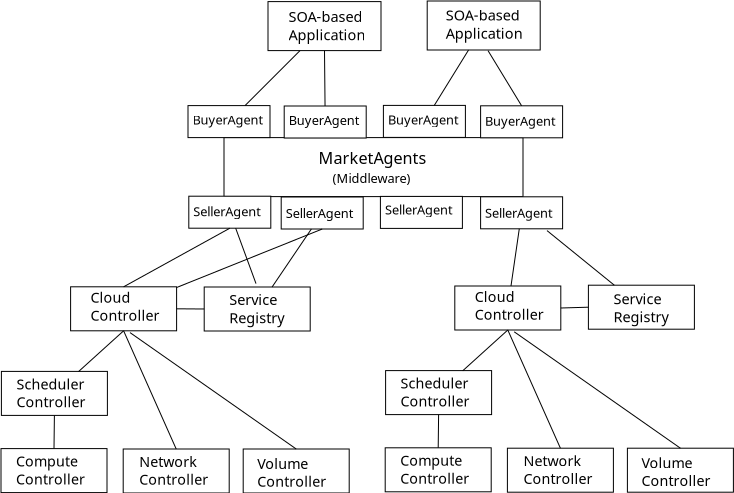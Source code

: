 <?xml version="1.0" encoding="UTF-8"?>
<dia:diagram xmlns:dia="http://www.lysator.liu.se/~alla/dia/">
  <dia:layer name="Background" visible="true" active="true">
    <dia:object type="Standard - Box" version="0" id="O0">
      <dia:attribute name="obj_pos">
        <dia:point val="1.9,24.4"/>
      </dia:attribute>
      <dia:attribute name="obj_bb">
        <dia:rectangle val="1.9,24.4;7.2,26.6"/>
      </dia:attribute>
      <dia:attribute name="elem_corner">
        <dia:point val="1.9,24.4"/>
      </dia:attribute>
      <dia:attribute name="elem_width">
        <dia:real val="5.3"/>
      </dia:attribute>
      <dia:attribute name="elem_height">
        <dia:real val="2.2"/>
      </dia:attribute>
      <dia:attribute name="border_width">
        <dia:real val="0"/>
      </dia:attribute>
      <dia:attribute name="show_background">
        <dia:boolean val="true"/>
      </dia:attribute>
    </dia:object>
    <dia:object type="Standard - Text" version="1" id="O1">
      <dia:attribute name="obj_pos">
        <dia:point val="2.65,25.3"/>
      </dia:attribute>
      <dia:attribute name="obj_bb">
        <dia:rectangle val="2.65,24.637;6.17,26.362"/>
      </dia:attribute>
      <dia:attribute name="text">
        <dia:composite type="text">
          <dia:attribute name="string">
            <dia:string>#Compute
Controller#</dia:string>
          </dia:attribute>
          <dia:attribute name="font">
            <dia:font family="sans" style="0" name="Helvetica"/>
          </dia:attribute>
          <dia:attribute name="height">
            <dia:real val="0.892"/>
          </dia:attribute>
          <dia:attribute name="pos">
            <dia:point val="2.65,25.3"/>
          </dia:attribute>
          <dia:attribute name="color">
            <dia:color val="#000000"/>
          </dia:attribute>
          <dia:attribute name="alignment">
            <dia:enum val="0"/>
          </dia:attribute>
        </dia:composite>
      </dia:attribute>
      <dia:attribute name="valign">
        <dia:enum val="3"/>
      </dia:attribute>
    </dia:object>
    <dia:object type="Standard - Box" version="0" id="O2">
      <dia:attribute name="obj_pos">
        <dia:point val="8.01,24.42"/>
      </dia:attribute>
      <dia:attribute name="obj_bb">
        <dia:rectangle val="8.01,24.42;13.31,26.62"/>
      </dia:attribute>
      <dia:attribute name="elem_corner">
        <dia:point val="8.01,24.42"/>
      </dia:attribute>
      <dia:attribute name="elem_width">
        <dia:real val="5.3"/>
      </dia:attribute>
      <dia:attribute name="elem_height">
        <dia:real val="2.2"/>
      </dia:attribute>
      <dia:attribute name="border_width">
        <dia:real val="0"/>
      </dia:attribute>
      <dia:attribute name="show_background">
        <dia:boolean val="true"/>
      </dia:attribute>
    </dia:object>
    <dia:object type="Standard - Text" version="1" id="O3">
      <dia:attribute name="obj_pos">
        <dia:point val="8.81,25.32"/>
      </dia:attribute>
      <dia:attribute name="obj_bb">
        <dia:rectangle val="8.81,24.657;12.33,26.382"/>
      </dia:attribute>
      <dia:attribute name="text">
        <dia:composite type="text">
          <dia:attribute name="string">
            <dia:string>#Network
Controller#</dia:string>
          </dia:attribute>
          <dia:attribute name="font">
            <dia:font family="sans" style="0" name="Helvetica"/>
          </dia:attribute>
          <dia:attribute name="height">
            <dia:real val="0.892"/>
          </dia:attribute>
          <dia:attribute name="pos">
            <dia:point val="8.81,25.32"/>
          </dia:attribute>
          <dia:attribute name="color">
            <dia:color val="#000000"/>
          </dia:attribute>
          <dia:attribute name="alignment">
            <dia:enum val="0"/>
          </dia:attribute>
        </dia:composite>
      </dia:attribute>
      <dia:attribute name="valign">
        <dia:enum val="3"/>
      </dia:attribute>
    </dia:object>
    <dia:object type="Standard - Box" version="0" id="O4">
      <dia:attribute name="obj_pos">
        <dia:point val="14.01,24.42"/>
      </dia:attribute>
      <dia:attribute name="obj_bb">
        <dia:rectangle val="14.01,24.42;19.31,26.62"/>
      </dia:attribute>
      <dia:attribute name="elem_corner">
        <dia:point val="14.01,24.42"/>
      </dia:attribute>
      <dia:attribute name="elem_width">
        <dia:real val="5.3"/>
      </dia:attribute>
      <dia:attribute name="elem_height">
        <dia:real val="2.2"/>
      </dia:attribute>
      <dia:attribute name="border_width">
        <dia:real val="0"/>
      </dia:attribute>
      <dia:attribute name="show_background">
        <dia:boolean val="true"/>
      </dia:attribute>
    </dia:object>
    <dia:object type="Standard - Text" version="1" id="O5">
      <dia:attribute name="obj_pos">
        <dia:point val="14.71,25.42"/>
      </dia:attribute>
      <dia:attribute name="obj_bb">
        <dia:rectangle val="14.71,24.758;18.23,26.482"/>
      </dia:attribute>
      <dia:attribute name="text">
        <dia:composite type="text">
          <dia:attribute name="string">
            <dia:string>#Volume
Controller#</dia:string>
          </dia:attribute>
          <dia:attribute name="font">
            <dia:font family="sans" style="0" name="Helvetica"/>
          </dia:attribute>
          <dia:attribute name="height">
            <dia:real val="0.892"/>
          </dia:attribute>
          <dia:attribute name="pos">
            <dia:point val="14.71,25.42"/>
          </dia:attribute>
          <dia:attribute name="color">
            <dia:color val="#000000"/>
          </dia:attribute>
          <dia:attribute name="alignment">
            <dia:enum val="0"/>
          </dia:attribute>
        </dia:composite>
      </dia:attribute>
      <dia:attribute name="valign">
        <dia:enum val="3"/>
      </dia:attribute>
    </dia:object>
    <dia:object type="Standard - Box" version="0" id="O6">
      <dia:attribute name="obj_pos">
        <dia:point val="1.92,20.54"/>
      </dia:attribute>
      <dia:attribute name="obj_bb">
        <dia:rectangle val="1.92,20.54;7.22,22.74"/>
      </dia:attribute>
      <dia:attribute name="elem_corner">
        <dia:point val="1.92,20.54"/>
      </dia:attribute>
      <dia:attribute name="elem_width">
        <dia:real val="5.3"/>
      </dia:attribute>
      <dia:attribute name="elem_height">
        <dia:real val="2.2"/>
      </dia:attribute>
      <dia:attribute name="border_width">
        <dia:real val="0"/>
      </dia:attribute>
      <dia:attribute name="show_background">
        <dia:boolean val="true"/>
      </dia:attribute>
    </dia:object>
    <dia:object type="Standard - Text" version="1" id="O7">
      <dia:attribute name="obj_pos">
        <dia:point val="2.67,21.44"/>
      </dia:attribute>
      <dia:attribute name="obj_bb">
        <dia:rectangle val="2.67,20.777;6.25,22.502"/>
      </dia:attribute>
      <dia:attribute name="text">
        <dia:composite type="text">
          <dia:attribute name="string">
            <dia:string>#Scheduler
Controller#</dia:string>
          </dia:attribute>
          <dia:attribute name="font">
            <dia:font family="sans" style="0" name="Helvetica"/>
          </dia:attribute>
          <dia:attribute name="height">
            <dia:real val="0.892"/>
          </dia:attribute>
          <dia:attribute name="pos">
            <dia:point val="2.67,21.44"/>
          </dia:attribute>
          <dia:attribute name="color">
            <dia:color val="#000000"/>
          </dia:attribute>
          <dia:attribute name="alignment">
            <dia:enum val="0"/>
          </dia:attribute>
        </dia:composite>
      </dia:attribute>
      <dia:attribute name="valign">
        <dia:enum val="3"/>
      </dia:attribute>
    </dia:object>
    <dia:object type="Standard - Box" version="0" id="O8">
      <dia:attribute name="obj_pos">
        <dia:point val="5.38,16.31"/>
      </dia:attribute>
      <dia:attribute name="obj_bb">
        <dia:rectangle val="5.38,16.31;10.68,18.51"/>
      </dia:attribute>
      <dia:attribute name="elem_corner">
        <dia:point val="5.38,16.31"/>
      </dia:attribute>
      <dia:attribute name="elem_width">
        <dia:real val="5.3"/>
      </dia:attribute>
      <dia:attribute name="elem_height">
        <dia:real val="2.2"/>
      </dia:attribute>
      <dia:attribute name="border_width">
        <dia:real val="0"/>
      </dia:attribute>
      <dia:attribute name="show_background">
        <dia:boolean val="true"/>
      </dia:attribute>
    </dia:object>
    <dia:object type="Standard - Text" version="1" id="O9">
      <dia:attribute name="obj_pos">
        <dia:point val="6.38,17.11"/>
      </dia:attribute>
      <dia:attribute name="obj_bb">
        <dia:rectangle val="6.38,16.448;9.9,18.172"/>
      </dia:attribute>
      <dia:attribute name="text">
        <dia:composite type="text">
          <dia:attribute name="string">
            <dia:string>#Cloud
Controller#</dia:string>
          </dia:attribute>
          <dia:attribute name="font">
            <dia:font family="sans" style="0" name="Helvetica"/>
          </dia:attribute>
          <dia:attribute name="height">
            <dia:real val="0.892"/>
          </dia:attribute>
          <dia:attribute name="pos">
            <dia:point val="6.38,17.11"/>
          </dia:attribute>
          <dia:attribute name="color">
            <dia:color val="#000000"/>
          </dia:attribute>
          <dia:attribute name="alignment">
            <dia:enum val="0"/>
          </dia:attribute>
        </dia:composite>
      </dia:attribute>
      <dia:attribute name="valign">
        <dia:enum val="3"/>
      </dia:attribute>
    </dia:object>
    <dia:object type="Standard - Line" version="0" id="O10">
      <dia:attribute name="obj_pos">
        <dia:point val="4.57,22.74"/>
      </dia:attribute>
      <dia:attribute name="obj_bb">
        <dia:rectangle val="4.55,22.74;4.57,24.4"/>
      </dia:attribute>
      <dia:attribute name="conn_endpoints">
        <dia:point val="4.57,22.74"/>
        <dia:point val="4.55,24.4"/>
      </dia:attribute>
      <dia:attribute name="numcp">
        <dia:int val="1"/>
      </dia:attribute>
      <dia:attribute name="line_width">
        <dia:real val="0"/>
      </dia:attribute>
      <dia:connections>
        <dia:connection handle="0" to="O6" connection="6"/>
        <dia:connection handle="1" to="O0" connection="1"/>
      </dia:connections>
    </dia:object>
    <dia:object type="Standard - Line" version="0" id="O11">
      <dia:attribute name="obj_pos">
        <dia:point val="5.773,20.552"/>
      </dia:attribute>
      <dia:attribute name="obj_bb">
        <dia:rectangle val="5.773,18.51;8.03,20.552"/>
      </dia:attribute>
      <dia:attribute name="conn_endpoints">
        <dia:point val="5.773,20.552"/>
        <dia:point val="8.03,18.51"/>
      </dia:attribute>
      <dia:attribute name="numcp">
        <dia:int val="1"/>
      </dia:attribute>
      <dia:attribute name="line_width">
        <dia:real val="0"/>
      </dia:attribute>
      <dia:connections>
        <dia:connection handle="0" to="O6" connection="8"/>
        <dia:connection handle="1" to="O8" connection="6"/>
      </dia:connections>
    </dia:object>
    <dia:object type="Standard - Box" version="0" id="O12">
      <dia:attribute name="obj_pos">
        <dia:point val="12.06,16.32"/>
      </dia:attribute>
      <dia:attribute name="obj_bb">
        <dia:rectangle val="12.06,16.32;17.36,18.52"/>
      </dia:attribute>
      <dia:attribute name="elem_corner">
        <dia:point val="12.06,16.32"/>
      </dia:attribute>
      <dia:attribute name="elem_width">
        <dia:real val="5.3"/>
      </dia:attribute>
      <dia:attribute name="elem_height">
        <dia:real val="2.2"/>
      </dia:attribute>
      <dia:attribute name="border_width">
        <dia:real val="0"/>
      </dia:attribute>
      <dia:attribute name="show_background">
        <dia:boolean val="true"/>
      </dia:attribute>
    </dia:object>
    <dia:object type="Standard - Text" version="1" id="O13">
      <dia:attribute name="obj_pos">
        <dia:point val="13.31,17.22"/>
      </dia:attribute>
      <dia:attribute name="obj_bb">
        <dia:rectangle val="13.31,16.545;16.275,18.298"/>
      </dia:attribute>
      <dia:attribute name="text">
        <dia:composite type="text">
          <dia:attribute name="string">
            <dia:string>#Service
Registry#</dia:string>
          </dia:attribute>
          <dia:attribute name="font">
            <dia:font family="sans" style="0" name="Helvetica"/>
          </dia:attribute>
          <dia:attribute name="height">
            <dia:real val="0.906"/>
          </dia:attribute>
          <dia:attribute name="pos">
            <dia:point val="13.31,17.22"/>
          </dia:attribute>
          <dia:attribute name="color">
            <dia:color val="#000000"/>
          </dia:attribute>
          <dia:attribute name="alignment">
            <dia:enum val="0"/>
          </dia:attribute>
        </dia:composite>
      </dia:attribute>
      <dia:attribute name="valign">
        <dia:enum val="3"/>
      </dia:attribute>
    </dia:object>
    <dia:object type="Standard - Line" version="0" id="O14">
      <dia:attribute name="obj_pos">
        <dia:point val="10.66,24.42"/>
      </dia:attribute>
      <dia:attribute name="obj_bb">
        <dia:rectangle val="8.03,18.51;10.66,24.42"/>
      </dia:attribute>
      <dia:attribute name="conn_endpoints">
        <dia:point val="10.66,24.42"/>
        <dia:point val="8.03,18.51"/>
      </dia:attribute>
      <dia:attribute name="numcp">
        <dia:int val="1"/>
      </dia:attribute>
      <dia:attribute name="line_width">
        <dia:real val="0"/>
      </dia:attribute>
      <dia:connections>
        <dia:connection handle="0" to="O2" connection="1"/>
        <dia:connection handle="1" to="O8" connection="6"/>
      </dia:connections>
    </dia:object>
    <dia:object type="Standard - Line" version="0" id="O15">
      <dia:attribute name="obj_pos">
        <dia:point val="16.66,24.42"/>
      </dia:attribute>
      <dia:attribute name="obj_bb">
        <dia:rectangle val="8.35,18.6;16.66,24.42"/>
      </dia:attribute>
      <dia:attribute name="conn_endpoints">
        <dia:point val="16.66,24.42"/>
        <dia:point val="8.35,18.6"/>
      </dia:attribute>
      <dia:attribute name="numcp">
        <dia:int val="1"/>
      </dia:attribute>
      <dia:attribute name="line_width">
        <dia:real val="0"/>
      </dia:attribute>
      <dia:connections>
        <dia:connection handle="0" to="O4" connection="1"/>
      </dia:connections>
    </dia:object>
    <dia:object type="Standard - Box" version="0" id="O16">
      <dia:attribute name="obj_pos">
        <dia:point val="21.11,24.36"/>
      </dia:attribute>
      <dia:attribute name="obj_bb">
        <dia:rectangle val="21.11,24.36;26.41,26.56"/>
      </dia:attribute>
      <dia:attribute name="elem_corner">
        <dia:point val="21.11,24.36"/>
      </dia:attribute>
      <dia:attribute name="elem_width">
        <dia:real val="5.3"/>
      </dia:attribute>
      <dia:attribute name="elem_height">
        <dia:real val="2.2"/>
      </dia:attribute>
      <dia:attribute name="border_width">
        <dia:real val="0"/>
      </dia:attribute>
      <dia:attribute name="show_background">
        <dia:boolean val="true"/>
      </dia:attribute>
    </dia:object>
    <dia:object type="Standard - Text" version="1" id="O17">
      <dia:attribute name="obj_pos">
        <dia:point val="21.86,25.26"/>
      </dia:attribute>
      <dia:attribute name="obj_bb">
        <dia:rectangle val="21.86,24.598;25.38,26.322"/>
      </dia:attribute>
      <dia:attribute name="text">
        <dia:composite type="text">
          <dia:attribute name="string">
            <dia:string>#Compute
Controller#</dia:string>
          </dia:attribute>
          <dia:attribute name="font">
            <dia:font family="sans" style="0" name="Helvetica"/>
          </dia:attribute>
          <dia:attribute name="height">
            <dia:real val="0.892"/>
          </dia:attribute>
          <dia:attribute name="pos">
            <dia:point val="21.86,25.26"/>
          </dia:attribute>
          <dia:attribute name="color">
            <dia:color val="#000000"/>
          </dia:attribute>
          <dia:attribute name="alignment">
            <dia:enum val="0"/>
          </dia:attribute>
        </dia:composite>
      </dia:attribute>
      <dia:attribute name="valign">
        <dia:enum val="3"/>
      </dia:attribute>
    </dia:object>
    <dia:object type="Standard - Box" version="0" id="O18">
      <dia:attribute name="obj_pos">
        <dia:point val="27.22,24.38"/>
      </dia:attribute>
      <dia:attribute name="obj_bb">
        <dia:rectangle val="27.22,24.38;32.52,26.58"/>
      </dia:attribute>
      <dia:attribute name="elem_corner">
        <dia:point val="27.22,24.38"/>
      </dia:attribute>
      <dia:attribute name="elem_width">
        <dia:real val="5.3"/>
      </dia:attribute>
      <dia:attribute name="elem_height">
        <dia:real val="2.2"/>
      </dia:attribute>
      <dia:attribute name="border_width">
        <dia:real val="0"/>
      </dia:attribute>
      <dia:attribute name="show_background">
        <dia:boolean val="true"/>
      </dia:attribute>
    </dia:object>
    <dia:object type="Standard - Text" version="1" id="O19">
      <dia:attribute name="obj_pos">
        <dia:point val="28.02,25.28"/>
      </dia:attribute>
      <dia:attribute name="obj_bb">
        <dia:rectangle val="28.02,24.617;31.54,26.342"/>
      </dia:attribute>
      <dia:attribute name="text">
        <dia:composite type="text">
          <dia:attribute name="string">
            <dia:string>#Network
Controller#</dia:string>
          </dia:attribute>
          <dia:attribute name="font">
            <dia:font family="sans" style="0" name="Helvetica"/>
          </dia:attribute>
          <dia:attribute name="height">
            <dia:real val="0.892"/>
          </dia:attribute>
          <dia:attribute name="pos">
            <dia:point val="28.02,25.28"/>
          </dia:attribute>
          <dia:attribute name="color">
            <dia:color val="#000000"/>
          </dia:attribute>
          <dia:attribute name="alignment">
            <dia:enum val="0"/>
          </dia:attribute>
        </dia:composite>
      </dia:attribute>
      <dia:attribute name="valign">
        <dia:enum val="3"/>
      </dia:attribute>
    </dia:object>
    <dia:object type="Standard - Box" version="0" id="O20">
      <dia:attribute name="obj_pos">
        <dia:point val="33.22,24.38"/>
      </dia:attribute>
      <dia:attribute name="obj_bb">
        <dia:rectangle val="33.22,24.38;38.52,26.58"/>
      </dia:attribute>
      <dia:attribute name="elem_corner">
        <dia:point val="33.22,24.38"/>
      </dia:attribute>
      <dia:attribute name="elem_width">
        <dia:real val="5.3"/>
      </dia:attribute>
      <dia:attribute name="elem_height">
        <dia:real val="2.2"/>
      </dia:attribute>
      <dia:attribute name="border_width">
        <dia:real val="0"/>
      </dia:attribute>
      <dia:attribute name="show_background">
        <dia:boolean val="true"/>
      </dia:attribute>
    </dia:object>
    <dia:object type="Standard - Text" version="1" id="O21">
      <dia:attribute name="obj_pos">
        <dia:point val="33.92,25.38"/>
      </dia:attribute>
      <dia:attribute name="obj_bb">
        <dia:rectangle val="33.92,24.718;37.44,26.442"/>
      </dia:attribute>
      <dia:attribute name="text">
        <dia:composite type="text">
          <dia:attribute name="string">
            <dia:string>#Volume
Controller#</dia:string>
          </dia:attribute>
          <dia:attribute name="font">
            <dia:font family="sans" style="0" name="Helvetica"/>
          </dia:attribute>
          <dia:attribute name="height">
            <dia:real val="0.892"/>
          </dia:attribute>
          <dia:attribute name="pos">
            <dia:point val="33.92,25.38"/>
          </dia:attribute>
          <dia:attribute name="color">
            <dia:color val="#000000"/>
          </dia:attribute>
          <dia:attribute name="alignment">
            <dia:enum val="0"/>
          </dia:attribute>
        </dia:composite>
      </dia:attribute>
      <dia:attribute name="valign">
        <dia:enum val="3"/>
      </dia:attribute>
    </dia:object>
    <dia:object type="Standard - Box" version="0" id="O22">
      <dia:attribute name="obj_pos">
        <dia:point val="21.13,20.5"/>
      </dia:attribute>
      <dia:attribute name="obj_bb">
        <dia:rectangle val="21.13,20.5;26.43,22.7"/>
      </dia:attribute>
      <dia:attribute name="elem_corner">
        <dia:point val="21.13,20.5"/>
      </dia:attribute>
      <dia:attribute name="elem_width">
        <dia:real val="5.3"/>
      </dia:attribute>
      <dia:attribute name="elem_height">
        <dia:real val="2.2"/>
      </dia:attribute>
      <dia:attribute name="border_width">
        <dia:real val="0"/>
      </dia:attribute>
      <dia:attribute name="show_background">
        <dia:boolean val="true"/>
      </dia:attribute>
    </dia:object>
    <dia:object type="Standard - Text" version="1" id="O23">
      <dia:attribute name="obj_pos">
        <dia:point val="21.88,21.4"/>
      </dia:attribute>
      <dia:attribute name="obj_bb">
        <dia:rectangle val="21.88,20.738;25.46,22.462"/>
      </dia:attribute>
      <dia:attribute name="text">
        <dia:composite type="text">
          <dia:attribute name="string">
            <dia:string>#Scheduler
Controller#</dia:string>
          </dia:attribute>
          <dia:attribute name="font">
            <dia:font family="sans" style="0" name="Helvetica"/>
          </dia:attribute>
          <dia:attribute name="height">
            <dia:real val="0.892"/>
          </dia:attribute>
          <dia:attribute name="pos">
            <dia:point val="21.88,21.4"/>
          </dia:attribute>
          <dia:attribute name="color">
            <dia:color val="#000000"/>
          </dia:attribute>
          <dia:attribute name="alignment">
            <dia:enum val="0"/>
          </dia:attribute>
        </dia:composite>
      </dia:attribute>
      <dia:attribute name="valign">
        <dia:enum val="3"/>
      </dia:attribute>
    </dia:object>
    <dia:object type="Standard - Box" version="0" id="O24">
      <dia:attribute name="obj_pos">
        <dia:point val="24.59,16.27"/>
      </dia:attribute>
      <dia:attribute name="obj_bb">
        <dia:rectangle val="24.59,16.27;29.89,18.47"/>
      </dia:attribute>
      <dia:attribute name="elem_corner">
        <dia:point val="24.59,16.27"/>
      </dia:attribute>
      <dia:attribute name="elem_width">
        <dia:real val="5.3"/>
      </dia:attribute>
      <dia:attribute name="elem_height">
        <dia:real val="2.2"/>
      </dia:attribute>
      <dia:attribute name="border_width">
        <dia:real val="0"/>
      </dia:attribute>
      <dia:attribute name="show_background">
        <dia:boolean val="true"/>
      </dia:attribute>
    </dia:object>
    <dia:object type="Standard - Text" version="1" id="O25">
      <dia:attribute name="obj_pos">
        <dia:point val="25.59,17.07"/>
      </dia:attribute>
      <dia:attribute name="obj_bb">
        <dia:rectangle val="25.59,16.407;29.11,18.132"/>
      </dia:attribute>
      <dia:attribute name="text">
        <dia:composite type="text">
          <dia:attribute name="string">
            <dia:string>#Cloud
Controller#</dia:string>
          </dia:attribute>
          <dia:attribute name="font">
            <dia:font family="sans" style="0" name="Helvetica"/>
          </dia:attribute>
          <dia:attribute name="height">
            <dia:real val="0.892"/>
          </dia:attribute>
          <dia:attribute name="pos">
            <dia:point val="25.59,17.07"/>
          </dia:attribute>
          <dia:attribute name="color">
            <dia:color val="#000000"/>
          </dia:attribute>
          <dia:attribute name="alignment">
            <dia:enum val="0"/>
          </dia:attribute>
        </dia:composite>
      </dia:attribute>
      <dia:attribute name="valign">
        <dia:enum val="3"/>
      </dia:attribute>
    </dia:object>
    <dia:object type="Standard - Line" version="0" id="O26">
      <dia:attribute name="obj_pos">
        <dia:point val="23.78,22.7"/>
      </dia:attribute>
      <dia:attribute name="obj_bb">
        <dia:rectangle val="23.76,22.7;23.78,24.36"/>
      </dia:attribute>
      <dia:attribute name="conn_endpoints">
        <dia:point val="23.78,22.7"/>
        <dia:point val="23.76,24.36"/>
      </dia:attribute>
      <dia:attribute name="numcp">
        <dia:int val="1"/>
      </dia:attribute>
      <dia:attribute name="line_width">
        <dia:real val="0"/>
      </dia:attribute>
      <dia:connections>
        <dia:connection handle="0" to="O22" connection="6"/>
        <dia:connection handle="1" to="O16" connection="1"/>
      </dia:connections>
    </dia:object>
    <dia:object type="Standard - Line" version="0" id="O27">
      <dia:attribute name="obj_pos">
        <dia:point val="24.983,20.512"/>
      </dia:attribute>
      <dia:attribute name="obj_bb">
        <dia:rectangle val="24.983,18.47;27.24,20.512"/>
      </dia:attribute>
      <dia:attribute name="conn_endpoints">
        <dia:point val="24.983,20.512"/>
        <dia:point val="27.24,18.47"/>
      </dia:attribute>
      <dia:attribute name="numcp">
        <dia:int val="1"/>
      </dia:attribute>
      <dia:attribute name="line_width">
        <dia:real val="0"/>
      </dia:attribute>
      <dia:connections>
        <dia:connection handle="0" to="O22" connection="8"/>
        <dia:connection handle="1" to="O24" connection="6"/>
      </dia:connections>
    </dia:object>
    <dia:object type="Standard - Box" version="0" id="O28">
      <dia:attribute name="obj_pos">
        <dia:point val="31.27,16.23"/>
      </dia:attribute>
      <dia:attribute name="obj_bb">
        <dia:rectangle val="31.27,16.23;36.57,18.43"/>
      </dia:attribute>
      <dia:attribute name="elem_corner">
        <dia:point val="31.27,16.23"/>
      </dia:attribute>
      <dia:attribute name="elem_width">
        <dia:real val="5.3"/>
      </dia:attribute>
      <dia:attribute name="elem_height">
        <dia:real val="2.2"/>
      </dia:attribute>
      <dia:attribute name="border_width">
        <dia:real val="0"/>
      </dia:attribute>
      <dia:attribute name="show_background">
        <dia:boolean val="true"/>
      </dia:attribute>
    </dia:object>
    <dia:object type="Standard - Text" version="1" id="O29">
      <dia:attribute name="obj_pos">
        <dia:point val="32.52,17.18"/>
      </dia:attribute>
      <dia:attribute name="obj_bb">
        <dia:rectangle val="32.52,16.505;35.485,18.258"/>
      </dia:attribute>
      <dia:attribute name="text">
        <dia:composite type="text">
          <dia:attribute name="string">
            <dia:string>#Service
Registry#</dia:string>
          </dia:attribute>
          <dia:attribute name="font">
            <dia:font family="sans" style="0" name="Helvetica"/>
          </dia:attribute>
          <dia:attribute name="height">
            <dia:real val="0.906"/>
          </dia:attribute>
          <dia:attribute name="pos">
            <dia:point val="32.52,17.18"/>
          </dia:attribute>
          <dia:attribute name="color">
            <dia:color val="#000000"/>
          </dia:attribute>
          <dia:attribute name="alignment">
            <dia:enum val="0"/>
          </dia:attribute>
        </dia:composite>
      </dia:attribute>
      <dia:attribute name="valign">
        <dia:enum val="3"/>
      </dia:attribute>
    </dia:object>
    <dia:object type="Standard - Line" version="0" id="O30">
      <dia:attribute name="obj_pos">
        <dia:point val="29.87,24.38"/>
      </dia:attribute>
      <dia:attribute name="obj_bb">
        <dia:rectangle val="27.24,18.47;29.87,24.38"/>
      </dia:attribute>
      <dia:attribute name="conn_endpoints">
        <dia:point val="29.87,24.38"/>
        <dia:point val="27.24,18.47"/>
      </dia:attribute>
      <dia:attribute name="numcp">
        <dia:int val="1"/>
      </dia:attribute>
      <dia:attribute name="line_width">
        <dia:real val="0"/>
      </dia:attribute>
      <dia:connections>
        <dia:connection handle="0" to="O18" connection="1"/>
        <dia:connection handle="1" to="O24" connection="6"/>
      </dia:connections>
    </dia:object>
    <dia:object type="Standard - Line" version="0" id="O31">
      <dia:attribute name="obj_pos">
        <dia:point val="35.87,24.38"/>
      </dia:attribute>
      <dia:attribute name="obj_bb">
        <dia:rectangle val="27.56,18.56;35.87,24.38"/>
      </dia:attribute>
      <dia:attribute name="conn_endpoints">
        <dia:point val="35.87,24.38"/>
        <dia:point val="27.56,18.56"/>
      </dia:attribute>
      <dia:attribute name="numcp">
        <dia:int val="1"/>
      </dia:attribute>
      <dia:attribute name="line_width">
        <dia:real val="0"/>
      </dia:attribute>
      <dia:connections>
        <dia:connection handle="0" to="O20" connection="1"/>
      </dia:connections>
    </dia:object>
    <dia:object type="Standard - Box" version="0" id="O32">
      <dia:attribute name="obj_pos">
        <dia:point val="13.05,8.85"/>
      </dia:attribute>
      <dia:attribute name="obj_bb">
        <dia:rectangle val="13.05,8.85;28,11.8"/>
      </dia:attribute>
      <dia:attribute name="elem_corner">
        <dia:point val="13.05,8.85"/>
      </dia:attribute>
      <dia:attribute name="elem_width">
        <dia:real val="14.95"/>
      </dia:attribute>
      <dia:attribute name="elem_height">
        <dia:real val="2.95"/>
      </dia:attribute>
      <dia:attribute name="border_width">
        <dia:real val="0"/>
      </dia:attribute>
      <dia:attribute name="show_background">
        <dia:boolean val="true"/>
      </dia:attribute>
    </dia:object>
    <dia:object type="Standard - Text" version="1" id="O33">
      <dia:attribute name="obj_pos">
        <dia:point val="17.775,10.175"/>
      </dia:attribute>
      <dia:attribute name="obj_bb">
        <dia:rectangle val="17.775,9.422;23.372,10.367"/>
      </dia:attribute>
      <dia:attribute name="text">
        <dia:composite type="text">
          <dia:attribute name="string">
            <dia:string>#MarketAgents#</dia:string>
          </dia:attribute>
          <dia:attribute name="font">
            <dia:font family="sans" style="0" name="Helvetica"/>
          </dia:attribute>
          <dia:attribute name="height">
            <dia:real val="1.012"/>
          </dia:attribute>
          <dia:attribute name="pos">
            <dia:point val="17.775,10.175"/>
          </dia:attribute>
          <dia:attribute name="color">
            <dia:color val="#000000"/>
          </dia:attribute>
          <dia:attribute name="alignment">
            <dia:enum val="0"/>
          </dia:attribute>
        </dia:composite>
      </dia:attribute>
      <dia:attribute name="valign">
        <dia:enum val="3"/>
      </dia:attribute>
    </dia:object>
    <dia:object type="Standard - Line" version="0" id="O34">
      <dia:attribute name="obj_pos">
        <dia:point val="10.68,17.41"/>
      </dia:attribute>
      <dia:attribute name="obj_bb">
        <dia:rectangle val="10.68,17.41;12.06,17.42"/>
      </dia:attribute>
      <dia:attribute name="conn_endpoints">
        <dia:point val="10.68,17.41"/>
        <dia:point val="12.06,17.42"/>
      </dia:attribute>
      <dia:attribute name="numcp">
        <dia:int val="1"/>
      </dia:attribute>
      <dia:attribute name="line_width">
        <dia:real val="0"/>
      </dia:attribute>
      <dia:connections>
        <dia:connection handle="0" to="O8" connection="4"/>
        <dia:connection handle="1" to="O12" connection="3"/>
      </dia:connections>
    </dia:object>
    <dia:object type="Standard - Line" version="0" id="O35">
      <dia:attribute name="obj_pos">
        <dia:point val="29.89,17.37"/>
      </dia:attribute>
      <dia:attribute name="obj_bb">
        <dia:rectangle val="29.89,17.33;31.27,17.37"/>
      </dia:attribute>
      <dia:attribute name="conn_endpoints">
        <dia:point val="29.89,17.37"/>
        <dia:point val="31.27,17.33"/>
      </dia:attribute>
      <dia:attribute name="numcp">
        <dia:int val="1"/>
      </dia:attribute>
      <dia:attribute name="line_width">
        <dia:real val="0"/>
      </dia:attribute>
      <dia:connections>
        <dia:connection handle="0" to="O24" connection="4"/>
        <dia:connection handle="1" to="O28" connection="3"/>
      </dia:connections>
    </dia:object>
    <dia:object type="Standard - Text" version="1" id="O36">
      <dia:attribute name="obj_pos">
        <dia:point val="20.475,10.025"/>
      </dia:attribute>
      <dia:attribute name="obj_bb">
        <dia:rectangle val="20.475,9.43;20.475,10.178"/>
      </dia:attribute>
      <dia:attribute name="text">
        <dia:composite type="text">
          <dia:attribute name="string">
            <dia:string>##</dia:string>
          </dia:attribute>
          <dia:attribute name="font">
            <dia:font family="sans" style="0" name="Helvetica"/>
          </dia:attribute>
          <dia:attribute name="height">
            <dia:real val="0.8"/>
          </dia:attribute>
          <dia:attribute name="pos">
            <dia:point val="20.475,10.025"/>
          </dia:attribute>
          <dia:attribute name="color">
            <dia:color val="#000000"/>
          </dia:attribute>
          <dia:attribute name="alignment">
            <dia:enum val="0"/>
          </dia:attribute>
        </dia:composite>
      </dia:attribute>
      <dia:attribute name="valign">
        <dia:enum val="3"/>
      </dia:attribute>
    </dia:object>
    <dia:object type="Standard - Text" version="1" id="O37">
      <dia:attribute name="obj_pos">
        <dia:point val="18.475,11.125"/>
      </dia:attribute>
      <dia:attribute name="obj_bb">
        <dia:rectangle val="18.475,10.53;22.64,11.277"/>
      </dia:attribute>
      <dia:attribute name="text">
        <dia:composite type="text">
          <dia:attribute name="string">
            <dia:string>#(Middleware)#</dia:string>
          </dia:attribute>
          <dia:attribute name="font">
            <dia:font family="sans" style="0" name="Helvetica"/>
          </dia:attribute>
          <dia:attribute name="height">
            <dia:real val="0.8"/>
          </dia:attribute>
          <dia:attribute name="pos">
            <dia:point val="18.475,11.125"/>
          </dia:attribute>
          <dia:attribute name="color">
            <dia:color val="#000000"/>
          </dia:attribute>
          <dia:attribute name="alignment">
            <dia:enum val="0"/>
          </dia:attribute>
        </dia:composite>
      </dia:attribute>
      <dia:attribute name="valign">
        <dia:enum val="3"/>
      </dia:attribute>
    </dia:object>
    <dia:object type="Standard - Box" version="0" id="O38">
      <dia:attribute name="obj_pos">
        <dia:point val="11.25,7.25"/>
      </dia:attribute>
      <dia:attribute name="obj_bb">
        <dia:rectangle val="11.25,7.25;15.35,8.85"/>
      </dia:attribute>
      <dia:attribute name="elem_corner">
        <dia:point val="11.25,7.25"/>
      </dia:attribute>
      <dia:attribute name="elem_width">
        <dia:real val="4.1"/>
      </dia:attribute>
      <dia:attribute name="elem_height">
        <dia:real val="1.6"/>
      </dia:attribute>
      <dia:attribute name="border_width">
        <dia:real val="0"/>
      </dia:attribute>
      <dia:attribute name="show_background">
        <dia:boolean val="true"/>
      </dia:attribute>
    </dia:object>
    <dia:object type="Standard - Text" version="1" id="O39">
      <dia:attribute name="obj_pos">
        <dia:point val="18.75,7.65"/>
      </dia:attribute>
      <dia:attribute name="obj_bb">
        <dia:rectangle val="18.75,7.055;18.75,7.803"/>
      </dia:attribute>
      <dia:attribute name="text">
        <dia:composite type="text">
          <dia:attribute name="string">
            <dia:string>##</dia:string>
          </dia:attribute>
          <dia:attribute name="font">
            <dia:font family="sans" style="0" name="Helvetica"/>
          </dia:attribute>
          <dia:attribute name="height">
            <dia:real val="0.8"/>
          </dia:attribute>
          <dia:attribute name="pos">
            <dia:point val="18.75,7.65"/>
          </dia:attribute>
          <dia:attribute name="color">
            <dia:color val="#000000"/>
          </dia:attribute>
          <dia:attribute name="alignment">
            <dia:enum val="0"/>
          </dia:attribute>
        </dia:composite>
      </dia:attribute>
      <dia:attribute name="valign">
        <dia:enum val="3"/>
      </dia:attribute>
    </dia:object>
    <dia:object type="Standard - Text" version="1" id="O40">
      <dia:attribute name="obj_pos">
        <dia:point val="11.475,8.2"/>
      </dia:attribute>
      <dia:attribute name="obj_bb">
        <dia:rectangle val="11.475,7.605;15.252,8.352"/>
      </dia:attribute>
      <dia:attribute name="text">
        <dia:composite type="text">
          <dia:attribute name="string">
            <dia:string>#BuyerAgent#</dia:string>
          </dia:attribute>
          <dia:attribute name="font">
            <dia:font family="sans" style="0" name="Helvetica"/>
          </dia:attribute>
          <dia:attribute name="height">
            <dia:real val="0.8"/>
          </dia:attribute>
          <dia:attribute name="pos">
            <dia:point val="11.475,8.2"/>
          </dia:attribute>
          <dia:attribute name="color">
            <dia:color val="#000000"/>
          </dia:attribute>
          <dia:attribute name="alignment">
            <dia:enum val="0"/>
          </dia:attribute>
        </dia:composite>
      </dia:attribute>
      <dia:attribute name="valign">
        <dia:enum val="3"/>
      </dia:attribute>
    </dia:object>
    <dia:object type="Standard - Box" version="0" id="O41">
      <dia:attribute name="obj_pos">
        <dia:point val="16.06,7.27"/>
      </dia:attribute>
      <dia:attribute name="obj_bb">
        <dia:rectangle val="16.06,7.27;20.16,8.87"/>
      </dia:attribute>
      <dia:attribute name="elem_corner">
        <dia:point val="16.06,7.27"/>
      </dia:attribute>
      <dia:attribute name="elem_width">
        <dia:real val="4.1"/>
      </dia:attribute>
      <dia:attribute name="elem_height">
        <dia:real val="1.6"/>
      </dia:attribute>
      <dia:attribute name="border_width">
        <dia:real val="0"/>
      </dia:attribute>
      <dia:attribute name="show_background">
        <dia:boolean val="true"/>
      </dia:attribute>
    </dia:object>
    <dia:object type="Standard - Text" version="1" id="O42">
      <dia:attribute name="obj_pos">
        <dia:point val="16.285,8.22"/>
      </dia:attribute>
      <dia:attribute name="obj_bb">
        <dia:rectangle val="16.285,7.625;20.062,8.373"/>
      </dia:attribute>
      <dia:attribute name="text">
        <dia:composite type="text">
          <dia:attribute name="string">
            <dia:string>#BuyerAgent#</dia:string>
          </dia:attribute>
          <dia:attribute name="font">
            <dia:font family="sans" style="0" name="Helvetica"/>
          </dia:attribute>
          <dia:attribute name="height">
            <dia:real val="0.8"/>
          </dia:attribute>
          <dia:attribute name="pos">
            <dia:point val="16.285,8.22"/>
          </dia:attribute>
          <dia:attribute name="color">
            <dia:color val="#000000"/>
          </dia:attribute>
          <dia:attribute name="alignment">
            <dia:enum val="0"/>
          </dia:attribute>
        </dia:composite>
      </dia:attribute>
      <dia:attribute name="valign">
        <dia:enum val="3"/>
      </dia:attribute>
    </dia:object>
    <dia:object type="Standard - Box" version="0" id="O43">
      <dia:attribute name="obj_pos">
        <dia:point val="21.02,7.24"/>
      </dia:attribute>
      <dia:attribute name="obj_bb">
        <dia:rectangle val="21.02,7.24;25.12,8.84"/>
      </dia:attribute>
      <dia:attribute name="elem_corner">
        <dia:point val="21.02,7.24"/>
      </dia:attribute>
      <dia:attribute name="elem_width">
        <dia:real val="4.1"/>
      </dia:attribute>
      <dia:attribute name="elem_height">
        <dia:real val="1.6"/>
      </dia:attribute>
      <dia:attribute name="border_width">
        <dia:real val="0"/>
      </dia:attribute>
      <dia:attribute name="show_background">
        <dia:boolean val="true"/>
      </dia:attribute>
    </dia:object>
    <dia:object type="Standard - Text" version="1" id="O44">
      <dia:attribute name="obj_pos">
        <dia:point val="21.245,8.19"/>
      </dia:attribute>
      <dia:attribute name="obj_bb">
        <dia:rectangle val="21.245,7.595;25.023,8.342"/>
      </dia:attribute>
      <dia:attribute name="text">
        <dia:composite type="text">
          <dia:attribute name="string">
            <dia:string>#BuyerAgent#</dia:string>
          </dia:attribute>
          <dia:attribute name="font">
            <dia:font family="sans" style="0" name="Helvetica"/>
          </dia:attribute>
          <dia:attribute name="height">
            <dia:real val="0.8"/>
          </dia:attribute>
          <dia:attribute name="pos">
            <dia:point val="21.245,8.19"/>
          </dia:attribute>
          <dia:attribute name="color">
            <dia:color val="#000000"/>
          </dia:attribute>
          <dia:attribute name="alignment">
            <dia:enum val="0"/>
          </dia:attribute>
        </dia:composite>
      </dia:attribute>
      <dia:attribute name="valign">
        <dia:enum val="3"/>
      </dia:attribute>
    </dia:object>
    <dia:object type="Standard - Box" version="0" id="O45">
      <dia:attribute name="obj_pos">
        <dia:point val="25.88,7.26"/>
      </dia:attribute>
      <dia:attribute name="obj_bb">
        <dia:rectangle val="25.88,7.26;29.98,8.86"/>
      </dia:attribute>
      <dia:attribute name="elem_corner">
        <dia:point val="25.88,7.26"/>
      </dia:attribute>
      <dia:attribute name="elem_width">
        <dia:real val="4.1"/>
      </dia:attribute>
      <dia:attribute name="elem_height">
        <dia:real val="1.6"/>
      </dia:attribute>
      <dia:attribute name="border_width">
        <dia:real val="0"/>
      </dia:attribute>
      <dia:attribute name="show_background">
        <dia:boolean val="true"/>
      </dia:attribute>
    </dia:object>
    <dia:object type="Standard - Text" version="1" id="O46">
      <dia:attribute name="obj_pos">
        <dia:point val="26.105,8.26"/>
      </dia:attribute>
      <dia:attribute name="obj_bb">
        <dia:rectangle val="26.105,7.665;29.883,8.412"/>
      </dia:attribute>
      <dia:attribute name="text">
        <dia:composite type="text">
          <dia:attribute name="string">
            <dia:string>#BuyerAgent#</dia:string>
          </dia:attribute>
          <dia:attribute name="font">
            <dia:font family="sans" style="0" name="Helvetica"/>
          </dia:attribute>
          <dia:attribute name="height">
            <dia:real val="0.8"/>
          </dia:attribute>
          <dia:attribute name="pos">
            <dia:point val="26.105,8.26"/>
          </dia:attribute>
          <dia:attribute name="color">
            <dia:color val="#000000"/>
          </dia:attribute>
          <dia:attribute name="alignment">
            <dia:enum val="0"/>
          </dia:attribute>
        </dia:composite>
      </dia:attribute>
      <dia:attribute name="valign">
        <dia:enum val="3"/>
      </dia:attribute>
    </dia:object>
    <dia:object type="Standard - Box" version="0" id="O47">
      <dia:attribute name="obj_pos">
        <dia:point val="11.29,11.78"/>
      </dia:attribute>
      <dia:attribute name="obj_bb">
        <dia:rectangle val="11.29,11.78;15.39,13.38"/>
      </dia:attribute>
      <dia:attribute name="elem_corner">
        <dia:point val="11.29,11.78"/>
      </dia:attribute>
      <dia:attribute name="elem_width">
        <dia:real val="4.1"/>
      </dia:attribute>
      <dia:attribute name="elem_height">
        <dia:real val="1.6"/>
      </dia:attribute>
      <dia:attribute name="border_width">
        <dia:real val="0"/>
      </dia:attribute>
      <dia:attribute name="show_background">
        <dia:boolean val="true"/>
      </dia:attribute>
    </dia:object>
    <dia:object type="Standard - Text" version="1" id="O48">
      <dia:attribute name="obj_pos">
        <dia:point val="11.515,12.78"/>
      </dia:attribute>
      <dia:attribute name="obj_bb">
        <dia:rectangle val="11.515,12.185;15.223,12.932"/>
      </dia:attribute>
      <dia:attribute name="text">
        <dia:composite type="text">
          <dia:attribute name="string">
            <dia:string>#SellerAgent#</dia:string>
          </dia:attribute>
          <dia:attribute name="font">
            <dia:font family="sans" style="0" name="Helvetica"/>
          </dia:attribute>
          <dia:attribute name="height">
            <dia:real val="0.8"/>
          </dia:attribute>
          <dia:attribute name="pos">
            <dia:point val="11.515,12.78"/>
          </dia:attribute>
          <dia:attribute name="color">
            <dia:color val="#000000"/>
          </dia:attribute>
          <dia:attribute name="alignment">
            <dia:enum val="0"/>
          </dia:attribute>
        </dia:composite>
      </dia:attribute>
      <dia:attribute name="valign">
        <dia:enum val="3"/>
      </dia:attribute>
    </dia:object>
    <dia:object type="Standard - Box" version="0" id="O49">
      <dia:attribute name="obj_pos">
        <dia:point val="15.91,11.82"/>
      </dia:attribute>
      <dia:attribute name="obj_bb">
        <dia:rectangle val="15.91,11.82;20.01,13.42"/>
      </dia:attribute>
      <dia:attribute name="elem_corner">
        <dia:point val="15.91,11.82"/>
      </dia:attribute>
      <dia:attribute name="elem_width">
        <dia:real val="4.1"/>
      </dia:attribute>
      <dia:attribute name="elem_height">
        <dia:real val="1.6"/>
      </dia:attribute>
      <dia:attribute name="border_width">
        <dia:real val="0"/>
      </dia:attribute>
      <dia:attribute name="show_background">
        <dia:boolean val="true"/>
      </dia:attribute>
    </dia:object>
    <dia:object type="Standard - Text" version="1" id="O50">
      <dia:attribute name="obj_pos">
        <dia:point val="16.135,12.87"/>
      </dia:attribute>
      <dia:attribute name="obj_bb">
        <dia:rectangle val="16.135,12.275;19.843,13.023"/>
      </dia:attribute>
      <dia:attribute name="text">
        <dia:composite type="text">
          <dia:attribute name="string">
            <dia:string>#SellerAgent#</dia:string>
          </dia:attribute>
          <dia:attribute name="font">
            <dia:font family="sans" style="0" name="Helvetica"/>
          </dia:attribute>
          <dia:attribute name="height">
            <dia:real val="0.8"/>
          </dia:attribute>
          <dia:attribute name="pos">
            <dia:point val="16.135,12.87"/>
          </dia:attribute>
          <dia:attribute name="color">
            <dia:color val="#000000"/>
          </dia:attribute>
          <dia:attribute name="alignment">
            <dia:enum val="0"/>
          </dia:attribute>
        </dia:composite>
      </dia:attribute>
      <dia:attribute name="valign">
        <dia:enum val="3"/>
      </dia:attribute>
    </dia:object>
    <dia:object type="Standard - Box" version="0" id="O51">
      <dia:attribute name="obj_pos">
        <dia:point val="20.87,11.79"/>
      </dia:attribute>
      <dia:attribute name="obj_bb">
        <dia:rectangle val="20.87,11.79;24.97,13.39"/>
      </dia:attribute>
      <dia:attribute name="elem_corner">
        <dia:point val="20.87,11.79"/>
      </dia:attribute>
      <dia:attribute name="elem_width">
        <dia:real val="4.1"/>
      </dia:attribute>
      <dia:attribute name="elem_height">
        <dia:real val="1.6"/>
      </dia:attribute>
      <dia:attribute name="border_width">
        <dia:real val="0"/>
      </dia:attribute>
      <dia:attribute name="show_background">
        <dia:boolean val="true"/>
      </dia:attribute>
    </dia:object>
    <dia:object type="Standard - Text" version="1" id="O52">
      <dia:attribute name="obj_pos">
        <dia:point val="21.095,12.69"/>
      </dia:attribute>
      <dia:attribute name="obj_bb">
        <dia:rectangle val="21.095,12.095;24.802,12.842"/>
      </dia:attribute>
      <dia:attribute name="text">
        <dia:composite type="text">
          <dia:attribute name="string">
            <dia:string>#SellerAgent#</dia:string>
          </dia:attribute>
          <dia:attribute name="font">
            <dia:font family="sans" style="0" name="Helvetica"/>
          </dia:attribute>
          <dia:attribute name="height">
            <dia:real val="0.8"/>
          </dia:attribute>
          <dia:attribute name="pos">
            <dia:point val="21.095,12.69"/>
          </dia:attribute>
          <dia:attribute name="color">
            <dia:color val="#000000"/>
          </dia:attribute>
          <dia:attribute name="alignment">
            <dia:enum val="0"/>
          </dia:attribute>
        </dia:composite>
      </dia:attribute>
      <dia:attribute name="valign">
        <dia:enum val="3"/>
      </dia:attribute>
    </dia:object>
    <dia:object type="Standard - Box" version="0" id="O53">
      <dia:attribute name="obj_pos">
        <dia:point val="25.88,11.81"/>
      </dia:attribute>
      <dia:attribute name="obj_bb">
        <dia:rectangle val="25.88,11.81;29.98,13.41"/>
      </dia:attribute>
      <dia:attribute name="elem_corner">
        <dia:point val="25.88,11.81"/>
      </dia:attribute>
      <dia:attribute name="elem_width">
        <dia:real val="4.1"/>
      </dia:attribute>
      <dia:attribute name="elem_height">
        <dia:real val="1.6"/>
      </dia:attribute>
      <dia:attribute name="border_width">
        <dia:real val="0"/>
      </dia:attribute>
      <dia:attribute name="show_background">
        <dia:boolean val="true"/>
      </dia:attribute>
    </dia:object>
    <dia:object type="Standard - Text" version="1" id="O54">
      <dia:attribute name="obj_pos">
        <dia:point val="26.105,12.86"/>
      </dia:attribute>
      <dia:attribute name="obj_bb">
        <dia:rectangle val="26.105,12.265;29.812,13.012"/>
      </dia:attribute>
      <dia:attribute name="text">
        <dia:composite type="text">
          <dia:attribute name="string">
            <dia:string>#SellerAgent#</dia:string>
          </dia:attribute>
          <dia:attribute name="font">
            <dia:font family="sans" style="0" name="Helvetica"/>
          </dia:attribute>
          <dia:attribute name="height">
            <dia:real val="0.8"/>
          </dia:attribute>
          <dia:attribute name="pos">
            <dia:point val="26.105,12.86"/>
          </dia:attribute>
          <dia:attribute name="color">
            <dia:color val="#000000"/>
          </dia:attribute>
          <dia:attribute name="alignment">
            <dia:enum val="0"/>
          </dia:attribute>
        </dia:composite>
      </dia:attribute>
      <dia:attribute name="valign">
        <dia:enum val="3"/>
      </dia:attribute>
    </dia:object>
    <dia:object type="Standard - Line" version="0" id="O55">
      <dia:attribute name="obj_pos">
        <dia:point val="13.34,13.38"/>
      </dia:attribute>
      <dia:attribute name="obj_bb">
        <dia:rectangle val="8.03,13.38;13.34,16.31"/>
      </dia:attribute>
      <dia:attribute name="conn_endpoints">
        <dia:point val="13.34,13.38"/>
        <dia:point val="8.03,16.31"/>
      </dia:attribute>
      <dia:attribute name="numcp">
        <dia:int val="1"/>
      </dia:attribute>
      <dia:attribute name="line_width">
        <dia:real val="0"/>
      </dia:attribute>
      <dia:connections>
        <dia:connection handle="0" to="O47" connection="6"/>
        <dia:connection handle="1" to="O8" connection="1"/>
      </dia:connections>
    </dia:object>
    <dia:object type="Standard - Line" version="0" id="O56">
      <dia:attribute name="obj_pos">
        <dia:point val="14.65,16.15"/>
      </dia:attribute>
      <dia:attribute name="obj_bb">
        <dia:rectangle val="13.633,13.379;14.65,16.15"/>
      </dia:attribute>
      <dia:attribute name="conn_endpoints">
        <dia:point val="14.65,16.15"/>
        <dia:point val="13.633,13.379"/>
      </dia:attribute>
      <dia:attribute name="numcp">
        <dia:int val="1"/>
      </dia:attribute>
      <dia:attribute name="line_width">
        <dia:real val="0"/>
      </dia:attribute>
      <dia:connections>
        <dia:connection handle="1" to="O47" connection="8"/>
      </dia:connections>
    </dia:object>
    <dia:object type="Standard - Line" version="0" id="O57">
      <dia:attribute name="obj_pos">
        <dia:point val="17.96,13.42"/>
      </dia:attribute>
      <dia:attribute name="obj_bb">
        <dia:rectangle val="10.68,13.42;17.96,16.345"/>
      </dia:attribute>
      <dia:attribute name="conn_endpoints">
        <dia:point val="17.96,13.42"/>
        <dia:point val="10.68,16.345"/>
      </dia:attribute>
      <dia:attribute name="numcp">
        <dia:int val="1"/>
      </dia:attribute>
      <dia:attribute name="line_width">
        <dia:real val="0"/>
      </dia:attribute>
      <dia:connections>
        <dia:connection handle="0" to="O49" connection="6"/>
        <dia:connection handle="1" to="O8" connection="8"/>
      </dia:connections>
    </dia:object>
    <dia:object type="Standard - Line" version="0" id="O58">
      <dia:attribute name="obj_pos">
        <dia:point val="17.419,13.42"/>
      </dia:attribute>
      <dia:attribute name="obj_bb">
        <dia:rectangle val="15.455,13.42;17.419,16.32"/>
      </dia:attribute>
      <dia:attribute name="conn_endpoints">
        <dia:point val="17.419,13.42"/>
        <dia:point val="15.455,16.32"/>
      </dia:attribute>
      <dia:attribute name="numcp">
        <dia:int val="1"/>
      </dia:attribute>
      <dia:attribute name="line_width">
        <dia:real val="0"/>
      </dia:attribute>
      <dia:connections>
        <dia:connection handle="0" to="O49" connection="8"/>
        <dia:connection handle="1" to="O12" connection="8"/>
      </dia:connections>
    </dia:object>
    <dia:object type="Standard - Line" version="0" id="O59">
      <dia:attribute name="obj_pos">
        <dia:point val="29.2,13.5"/>
      </dia:attribute>
      <dia:attribute name="obj_bb">
        <dia:rectangle val="29.2,13.5;32.564,16.23"/>
      </dia:attribute>
      <dia:attribute name="conn_endpoints">
        <dia:point val="29.2,13.5"/>
        <dia:point val="32.564,16.23"/>
      </dia:attribute>
      <dia:attribute name="numcp">
        <dia:int val="1"/>
      </dia:attribute>
      <dia:attribute name="line_width">
        <dia:real val="0"/>
      </dia:attribute>
      <dia:connections>
        <dia:connection handle="1" to="O28" connection="8"/>
      </dia:connections>
    </dia:object>
    <dia:object type="Standard - Line" version="0" id="O60">
      <dia:attribute name="obj_pos">
        <dia:point val="27.814,13.41"/>
      </dia:attribute>
      <dia:attribute name="obj_bb">
        <dia:rectangle val="27.399,13.41;27.814,16.27"/>
      </dia:attribute>
      <dia:attribute name="conn_endpoints">
        <dia:point val="27.814,13.41"/>
        <dia:point val="27.399,16.27"/>
      </dia:attribute>
      <dia:attribute name="numcp">
        <dia:int val="1"/>
      </dia:attribute>
      <dia:attribute name="line_width">
        <dia:real val="0"/>
      </dia:attribute>
      <dia:connections>
        <dia:connection handle="0" to="O53" connection="8"/>
        <dia:connection handle="1" to="O24" connection="8"/>
      </dia:connections>
    </dia:object>
    <dia:object type="Standard - Box" version="0" id="O61">
      <dia:attribute name="obj_pos">
        <dia:point val="15.25,2.05"/>
      </dia:attribute>
      <dia:attribute name="obj_bb">
        <dia:rectangle val="15.25,2.05;20.9,4.5"/>
      </dia:attribute>
      <dia:attribute name="elem_corner">
        <dia:point val="15.25,2.05"/>
      </dia:attribute>
      <dia:attribute name="elem_width">
        <dia:real val="5.65"/>
      </dia:attribute>
      <dia:attribute name="elem_height">
        <dia:real val="2.45"/>
      </dia:attribute>
      <dia:attribute name="border_width">
        <dia:real val="0"/>
      </dia:attribute>
      <dia:attribute name="show_background">
        <dia:boolean val="true"/>
      </dia:attribute>
    </dia:object>
    <dia:object type="Standard - Text" version="1" id="O62">
      <dia:attribute name="obj_pos">
        <dia:point val="16.275,3.075"/>
      </dia:attribute>
      <dia:attribute name="obj_bb">
        <dia:rectangle val="16.275,2.4;20.317,4.153"/>
      </dia:attribute>
      <dia:attribute name="text">
        <dia:composite type="text">
          <dia:attribute name="string">
            <dia:string>#SOA-based
Application#</dia:string>
          </dia:attribute>
          <dia:attribute name="font">
            <dia:font family="sans" style="0" name="Helvetica"/>
          </dia:attribute>
          <dia:attribute name="height">
            <dia:real val="0.906"/>
          </dia:attribute>
          <dia:attribute name="pos">
            <dia:point val="16.275,3.075"/>
          </dia:attribute>
          <dia:attribute name="color">
            <dia:color val="#000000"/>
          </dia:attribute>
          <dia:attribute name="alignment">
            <dia:enum val="0"/>
          </dia:attribute>
        </dia:composite>
      </dia:attribute>
      <dia:attribute name="valign">
        <dia:enum val="3"/>
      </dia:attribute>
    </dia:object>
    <dia:object type="Standard - Box" version="0" id="O63">
      <dia:attribute name="obj_pos">
        <dia:point val="23.21,2.02"/>
      </dia:attribute>
      <dia:attribute name="obj_bb">
        <dia:rectangle val="23.21,2.02;28.86,4.47"/>
      </dia:attribute>
      <dia:attribute name="elem_corner">
        <dia:point val="23.21,2.02"/>
      </dia:attribute>
      <dia:attribute name="elem_width">
        <dia:real val="5.65"/>
      </dia:attribute>
      <dia:attribute name="elem_height">
        <dia:real val="2.45"/>
      </dia:attribute>
      <dia:attribute name="border_width">
        <dia:real val="0"/>
      </dia:attribute>
      <dia:attribute name="show_background">
        <dia:boolean val="true"/>
      </dia:attribute>
    </dia:object>
    <dia:object type="Standard - Text" version="1" id="O64">
      <dia:attribute name="obj_pos">
        <dia:point val="24.135,2.995"/>
      </dia:attribute>
      <dia:attribute name="obj_bb">
        <dia:rectangle val="24.135,2.32;28.177,4.073"/>
      </dia:attribute>
      <dia:attribute name="text">
        <dia:composite type="text">
          <dia:attribute name="string">
            <dia:string>#SOA-based
Application#</dia:string>
          </dia:attribute>
          <dia:attribute name="font">
            <dia:font family="sans" style="0" name="Helvetica"/>
          </dia:attribute>
          <dia:attribute name="height">
            <dia:real val="0.906"/>
          </dia:attribute>
          <dia:attribute name="pos">
            <dia:point val="24.135,2.995"/>
          </dia:attribute>
          <dia:attribute name="color">
            <dia:color val="#000000"/>
          </dia:attribute>
          <dia:attribute name="alignment">
            <dia:enum val="0"/>
          </dia:attribute>
        </dia:composite>
      </dia:attribute>
      <dia:attribute name="valign">
        <dia:enum val="3"/>
      </dia:attribute>
    </dia:object>
    <dia:object type="Standard - Line" version="0" id="O65">
      <dia:attribute name="obj_pos">
        <dia:point val="16.85,4.5"/>
      </dia:attribute>
      <dia:attribute name="obj_bb">
        <dia:rectangle val="14.1,4.5;16.85,7.25"/>
      </dia:attribute>
      <dia:attribute name="conn_endpoints">
        <dia:point val="16.85,4.5"/>
        <dia:point val="14.1,7.25"/>
      </dia:attribute>
      <dia:attribute name="numcp">
        <dia:int val="1"/>
      </dia:attribute>
      <dia:attribute name="line_width">
        <dia:real val="0"/>
      </dia:attribute>
      <dia:connections>
        <dia:connection handle="0" to="O61" connection="8"/>
        <dia:connection handle="1" to="O38" connection="8"/>
      </dia:connections>
    </dia:object>
    <dia:object type="Standard - Line" version="0" id="O66">
      <dia:attribute name="obj_pos">
        <dia:point val="18.075,4.5"/>
      </dia:attribute>
      <dia:attribute name="obj_bb">
        <dia:rectangle val="18.075,4.5;18.102,7.271"/>
      </dia:attribute>
      <dia:attribute name="conn_endpoints">
        <dia:point val="18.075,4.5"/>
        <dia:point val="18.102,7.271"/>
      </dia:attribute>
      <dia:attribute name="numcp">
        <dia:int val="1"/>
      </dia:attribute>
      <dia:attribute name="line_width">
        <dia:real val="0"/>
      </dia:attribute>
      <dia:connections>
        <dia:connection handle="0" to="O61" connection="6"/>
        <dia:connection handle="1" to="O41" connection="8"/>
      </dia:connections>
    </dia:object>
    <dia:object type="Standard - Line" version="0" id="O67">
      <dia:attribute name="obj_pos">
        <dia:point val="25.277,4.47"/>
      </dia:attribute>
      <dia:attribute name="obj_bb">
        <dia:rectangle val="23.564,4.47;25.277,7.242"/>
      </dia:attribute>
      <dia:attribute name="conn_endpoints">
        <dia:point val="25.277,4.47"/>
        <dia:point val="23.564,7.242"/>
      </dia:attribute>
      <dia:attribute name="numcp">
        <dia:int val="1"/>
      </dia:attribute>
      <dia:attribute name="line_width">
        <dia:real val="0"/>
      </dia:attribute>
      <dia:connections>
        <dia:connection handle="0" to="O63" connection="8"/>
        <dia:connection handle="1" to="O43" connection="8"/>
      </dia:connections>
    </dia:object>
    <dia:object type="Standard - Line" version="0" id="O68">
      <dia:attribute name="obj_pos">
        <dia:point val="26.25,4.5"/>
      </dia:attribute>
      <dia:attribute name="obj_bb">
        <dia:rectangle val="26.25,4.5;27.93,7.26"/>
      </dia:attribute>
      <dia:attribute name="conn_endpoints">
        <dia:point val="26.25,4.5"/>
        <dia:point val="27.93,7.26"/>
      </dia:attribute>
      <dia:attribute name="numcp">
        <dia:int val="1"/>
      </dia:attribute>
      <dia:attribute name="line_width">
        <dia:real val="0"/>
      </dia:attribute>
      <dia:connections>
        <dia:connection handle="1" to="O45" connection="1"/>
      </dia:connections>
    </dia:object>
  </dia:layer>
</dia:diagram>
